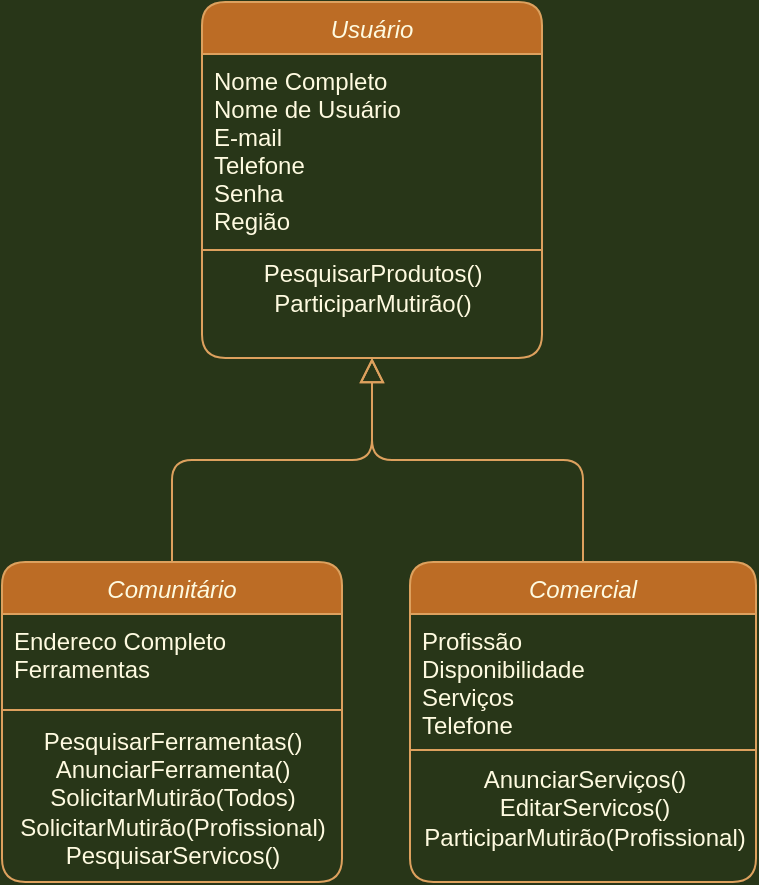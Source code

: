 <mxfile version="13.7.2" type="github">
  <diagram id="C5RBs43oDa-KdzZeNtuy" name="Page-1">
    <mxGraphModel dx="1080" dy="484" grid="1" gridSize="10" guides="1" tooltips="1" connect="1" arrows="1" fold="1" page="1" pageScale="1" pageWidth="1169" pageHeight="827" background="#283618" math="0" shadow="0">
      <root>
        <mxCell id="WIyWlLk6GJQsqaUBKTNV-0" />
        <mxCell id="WIyWlLk6GJQsqaUBKTNV-1" parent="WIyWlLk6GJQsqaUBKTNV-0" />
        <mxCell id="zkfFHV4jXpPFQw0GAbJ--12" value="" style="endArrow=block;endSize=10;endFill=0;shadow=0;strokeWidth=1;edgeStyle=elbowEdgeStyle;elbow=vertical;strokeColor=#DDA15E;fontColor=#FEFAE0;labelBackgroundColor=#283618;" parent="WIyWlLk6GJQsqaUBKTNV-1" source="zkfFHV4jXpPFQw0GAbJ--6" target="zkfFHV4jXpPFQw0GAbJ--0" edge="1">
          <mxGeometry width="160" relative="1" as="geometry">
            <mxPoint x="500" y="203" as="sourcePoint" />
            <mxPoint x="500" y="203" as="targetPoint" />
          </mxGeometry>
        </mxCell>
        <mxCell id="zkfFHV4jXpPFQw0GAbJ--16" value="" style="endArrow=block;endSize=10;endFill=0;shadow=0;strokeWidth=1;edgeStyle=elbowEdgeStyle;elbow=vertical;strokeColor=#DDA15E;fontColor=#FEFAE0;labelBackgroundColor=#283618;" parent="WIyWlLk6GJQsqaUBKTNV-1" source="zkfFHV4jXpPFQw0GAbJ--13" target="zkfFHV4jXpPFQw0GAbJ--0" edge="1">
          <mxGeometry width="160" relative="1" as="geometry">
            <mxPoint x="510" y="373" as="sourcePoint" />
            <mxPoint x="610" y="271" as="targetPoint" />
          </mxGeometry>
        </mxCell>
        <mxCell id="zkfFHV4jXpPFQw0GAbJ--13" value="Comercial" style="swimlane;fontStyle=2;align=center;verticalAlign=top;childLayout=stackLayout;horizontal=1;startSize=26;horizontalStack=0;resizeParent=1;resizeLast=0;collapsible=1;marginBottom=0;shadow=0;strokeWidth=1;fillColor=#BC6C25;strokeColor=#DDA15E;fontColor=#FEFAE0;rounded=1;" parent="WIyWlLk6GJQsqaUBKTNV-1" vertex="1">
          <mxGeometry x="634" y="360" width="173" height="160" as="geometry">
            <mxRectangle x="340" y="380" width="170" height="26" as="alternateBounds" />
          </mxGeometry>
        </mxCell>
        <mxCell id="zkfFHV4jXpPFQw0GAbJ--14" value="Profissão&#xa;Disponibilidade&#xa;Serviços&#xa;Telefone" style="text;align=left;verticalAlign=top;spacingLeft=4;spacingRight=4;overflow=hidden;rotatable=0;points=[[0,0.5],[1,0.5]];portConstraint=eastwest;fontColor=#FEFAE0;rounded=1;" parent="zkfFHV4jXpPFQw0GAbJ--13" vertex="1">
          <mxGeometry y="26" width="173" height="64" as="geometry" />
        </mxCell>
        <mxCell id="zkfFHV4jXpPFQw0GAbJ--15" value="" style="line;html=1;strokeWidth=1;align=left;verticalAlign=middle;spacingTop=-1;spacingLeft=3;spacingRight=3;rotatable=0;labelPosition=right;points=[];portConstraint=eastwest;fillColor=#BC6C25;strokeColor=#DDA15E;fontColor=#FEFAE0;rounded=1;labelBackgroundColor=#283618;" parent="zkfFHV4jXpPFQw0GAbJ--13" vertex="1">
          <mxGeometry y="90" width="173" height="8" as="geometry" />
        </mxCell>
        <mxCell id="4iokdXhTPiZNoq6RxypV-6" value="AnunciarServiços()&lt;br&gt;EditarServicos()&lt;br&gt;ParticiparMutirão(Profissional)" style="text;html=1;align=center;verticalAlign=middle;resizable=0;points=[];autosize=1;fontColor=#FEFAE0;rounded=1;" vertex="1" parent="zkfFHV4jXpPFQw0GAbJ--13">
          <mxGeometry y="98" width="173" height="50" as="geometry" />
        </mxCell>
        <mxCell id="zkfFHV4jXpPFQw0GAbJ--0" value="Usuário" style="swimlane;fontStyle=2;align=center;verticalAlign=top;childLayout=stackLayout;horizontal=1;startSize=26;horizontalStack=0;resizeParent=1;resizeLast=0;collapsible=1;marginBottom=0;shadow=0;strokeWidth=1;fillColor=#BC6C25;strokeColor=#DDA15E;fontColor=#FEFAE0;rounded=1;" parent="WIyWlLk6GJQsqaUBKTNV-1" vertex="1">
          <mxGeometry x="530" y="80" width="170" height="178" as="geometry">
            <mxRectangle x="230" y="140" width="160" height="26" as="alternateBounds" />
          </mxGeometry>
        </mxCell>
        <mxCell id="zkfFHV4jXpPFQw0GAbJ--1" value="Nome Completo&#xa;Nome de Usuário&#xa;E-mail&#xa;Telefone&#xa;Senha&#xa;Região" style="text;align=left;verticalAlign=top;spacingLeft=4;spacingRight=4;overflow=hidden;rotatable=0;points=[[0,0.5],[1,0.5]];portConstraint=eastwest;fontColor=#FEFAE0;rounded=1;" parent="zkfFHV4jXpPFQw0GAbJ--0" vertex="1">
          <mxGeometry y="26" width="170" height="94" as="geometry" />
        </mxCell>
        <mxCell id="4iokdXhTPiZNoq6RxypV-7" value="" style="line;html=1;strokeWidth=1;align=left;verticalAlign=middle;spacingTop=-1;spacingLeft=3;spacingRight=3;rotatable=0;labelPosition=right;points=[];portConstraint=eastwest;fillColor=#BC6C25;strokeColor=#DDA15E;fontColor=#FEFAE0;rounded=1;labelBackgroundColor=#283618;" vertex="1" parent="zkfFHV4jXpPFQw0GAbJ--0">
          <mxGeometry y="120" width="170" height="8" as="geometry" />
        </mxCell>
        <mxCell id="4iokdXhTPiZNoq6RxypV-2" value="PesquisarProdutos()&lt;br&gt;ParticiparMutirão()" style="text;html=1;align=center;verticalAlign=middle;resizable=0;points=[];autosize=1;fontColor=#FEFAE0;rounded=1;" vertex="1" parent="zkfFHV4jXpPFQw0GAbJ--0">
          <mxGeometry y="128" width="170" height="30" as="geometry" />
        </mxCell>
        <mxCell id="zkfFHV4jXpPFQw0GAbJ--6" value="Comunitário" style="swimlane;fontStyle=2;align=center;verticalAlign=top;childLayout=stackLayout;horizontal=1;startSize=26;horizontalStack=0;resizeParent=1;resizeLast=0;collapsible=1;marginBottom=0;shadow=0;strokeWidth=1;fillColor=#BC6C25;strokeColor=#DDA15E;fontColor=#FEFAE0;rounded=1;" parent="WIyWlLk6GJQsqaUBKTNV-1" vertex="1">
          <mxGeometry x="430" y="360" width="170" height="160" as="geometry">
            <mxRectangle x="130" y="380" width="160" height="26" as="alternateBounds" />
          </mxGeometry>
        </mxCell>
        <mxCell id="zkfFHV4jXpPFQw0GAbJ--11" value="Endereco Completo&#xa;Ferramentas&#xa;" style="text;align=left;verticalAlign=top;spacingLeft=4;spacingRight=4;overflow=hidden;rotatable=0;points=[[0,0.5],[1,0.5]];portConstraint=eastwest;fontColor=#FEFAE0;rounded=1;" parent="zkfFHV4jXpPFQw0GAbJ--6" vertex="1">
          <mxGeometry y="26" width="170" height="44" as="geometry" />
        </mxCell>
        <mxCell id="zkfFHV4jXpPFQw0GAbJ--9" value="" style="line;html=1;strokeWidth=1;align=left;verticalAlign=middle;spacingTop=-1;spacingLeft=3;spacingRight=3;rotatable=0;labelPosition=right;points=[];portConstraint=eastwest;fillColor=#BC6C25;strokeColor=#DDA15E;fontColor=#FEFAE0;rounded=1;labelBackgroundColor=#283618;" parent="zkfFHV4jXpPFQw0GAbJ--6" vertex="1">
          <mxGeometry y="70" width="170" height="8" as="geometry" />
        </mxCell>
        <mxCell id="4iokdXhTPiZNoq6RxypV-4" value="PesquisarFerramentas()&lt;br&gt;AnunciarFerramenta()&lt;br&gt;SolicitarMutirão(Todos)&lt;br&gt;SolicitarMutirão(Profissional)&lt;br&gt;PesquisarServicos()" style="text;html=1;align=center;verticalAlign=middle;resizable=0;points=[];autosize=1;fontColor=#FEFAE0;rounded=1;" vertex="1" parent="zkfFHV4jXpPFQw0GAbJ--6">
          <mxGeometry y="78" width="170" height="80" as="geometry" />
        </mxCell>
      </root>
    </mxGraphModel>
  </diagram>
</mxfile>
